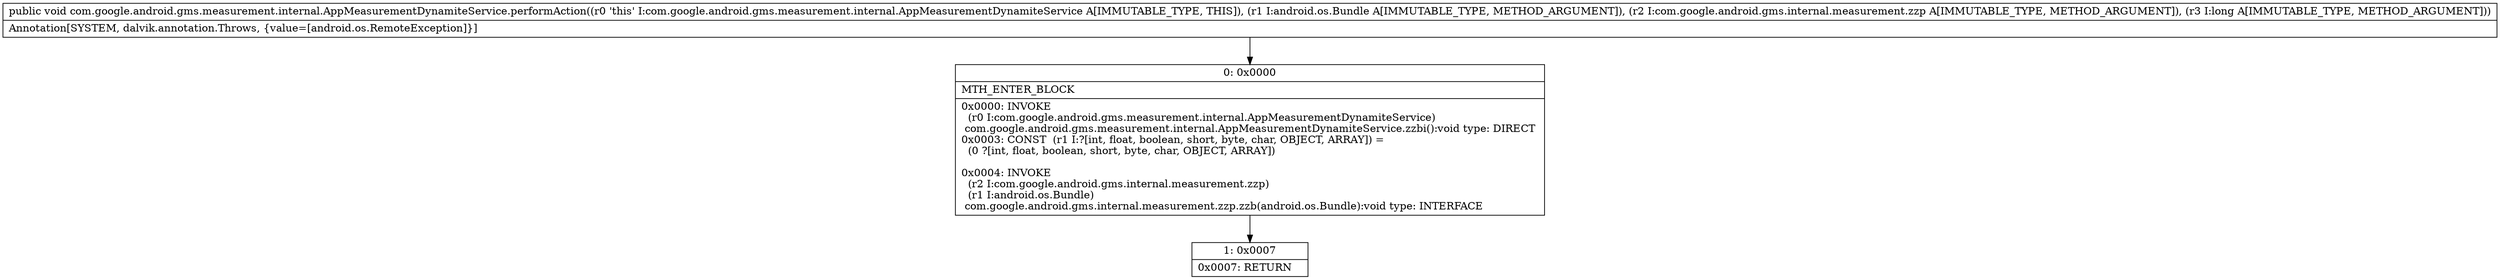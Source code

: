 digraph "CFG forcom.google.android.gms.measurement.internal.AppMeasurementDynamiteService.performAction(Landroid\/os\/Bundle;Lcom\/google\/android\/gms\/internal\/measurement\/zzp;J)V" {
Node_0 [shape=record,label="{0\:\ 0x0000|MTH_ENTER_BLOCK\l|0x0000: INVOKE  \l  (r0 I:com.google.android.gms.measurement.internal.AppMeasurementDynamiteService)\l com.google.android.gms.measurement.internal.AppMeasurementDynamiteService.zzbi():void type: DIRECT \l0x0003: CONST  (r1 I:?[int, float, boolean, short, byte, char, OBJECT, ARRAY]) = \l  (0 ?[int, float, boolean, short, byte, char, OBJECT, ARRAY])\l \l0x0004: INVOKE  \l  (r2 I:com.google.android.gms.internal.measurement.zzp)\l  (r1 I:android.os.Bundle)\l com.google.android.gms.internal.measurement.zzp.zzb(android.os.Bundle):void type: INTERFACE \l}"];
Node_1 [shape=record,label="{1\:\ 0x0007|0x0007: RETURN   \l}"];
MethodNode[shape=record,label="{public void com.google.android.gms.measurement.internal.AppMeasurementDynamiteService.performAction((r0 'this' I:com.google.android.gms.measurement.internal.AppMeasurementDynamiteService A[IMMUTABLE_TYPE, THIS]), (r1 I:android.os.Bundle A[IMMUTABLE_TYPE, METHOD_ARGUMENT]), (r2 I:com.google.android.gms.internal.measurement.zzp A[IMMUTABLE_TYPE, METHOD_ARGUMENT]), (r3 I:long A[IMMUTABLE_TYPE, METHOD_ARGUMENT]))  | Annotation[SYSTEM, dalvik.annotation.Throws, \{value=[android.os.RemoteException]\}]\l}"];
MethodNode -> Node_0;
Node_0 -> Node_1;
}

